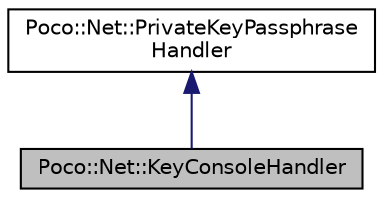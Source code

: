 digraph "Poco::Net::KeyConsoleHandler"
{
 // LATEX_PDF_SIZE
  edge [fontname="Helvetica",fontsize="10",labelfontname="Helvetica",labelfontsize="10"];
  node [fontname="Helvetica",fontsize="10",shape=record];
  Node1 [label="Poco::Net::KeyConsoleHandler",height=0.2,width=0.4,color="black", fillcolor="grey75", style="filled", fontcolor="black",tooltip=" "];
  Node2 -> Node1 [dir="back",color="midnightblue",fontsize="10",style="solid",fontname="Helvetica"];
  Node2 [label="Poco::Net::PrivateKeyPassphrase\lHandler",height=0.2,width=0.4,color="black", fillcolor="white", style="filled",URL="$classPoco_1_1Net_1_1PrivateKeyPassphraseHandler.html",tooltip=" "];
}
